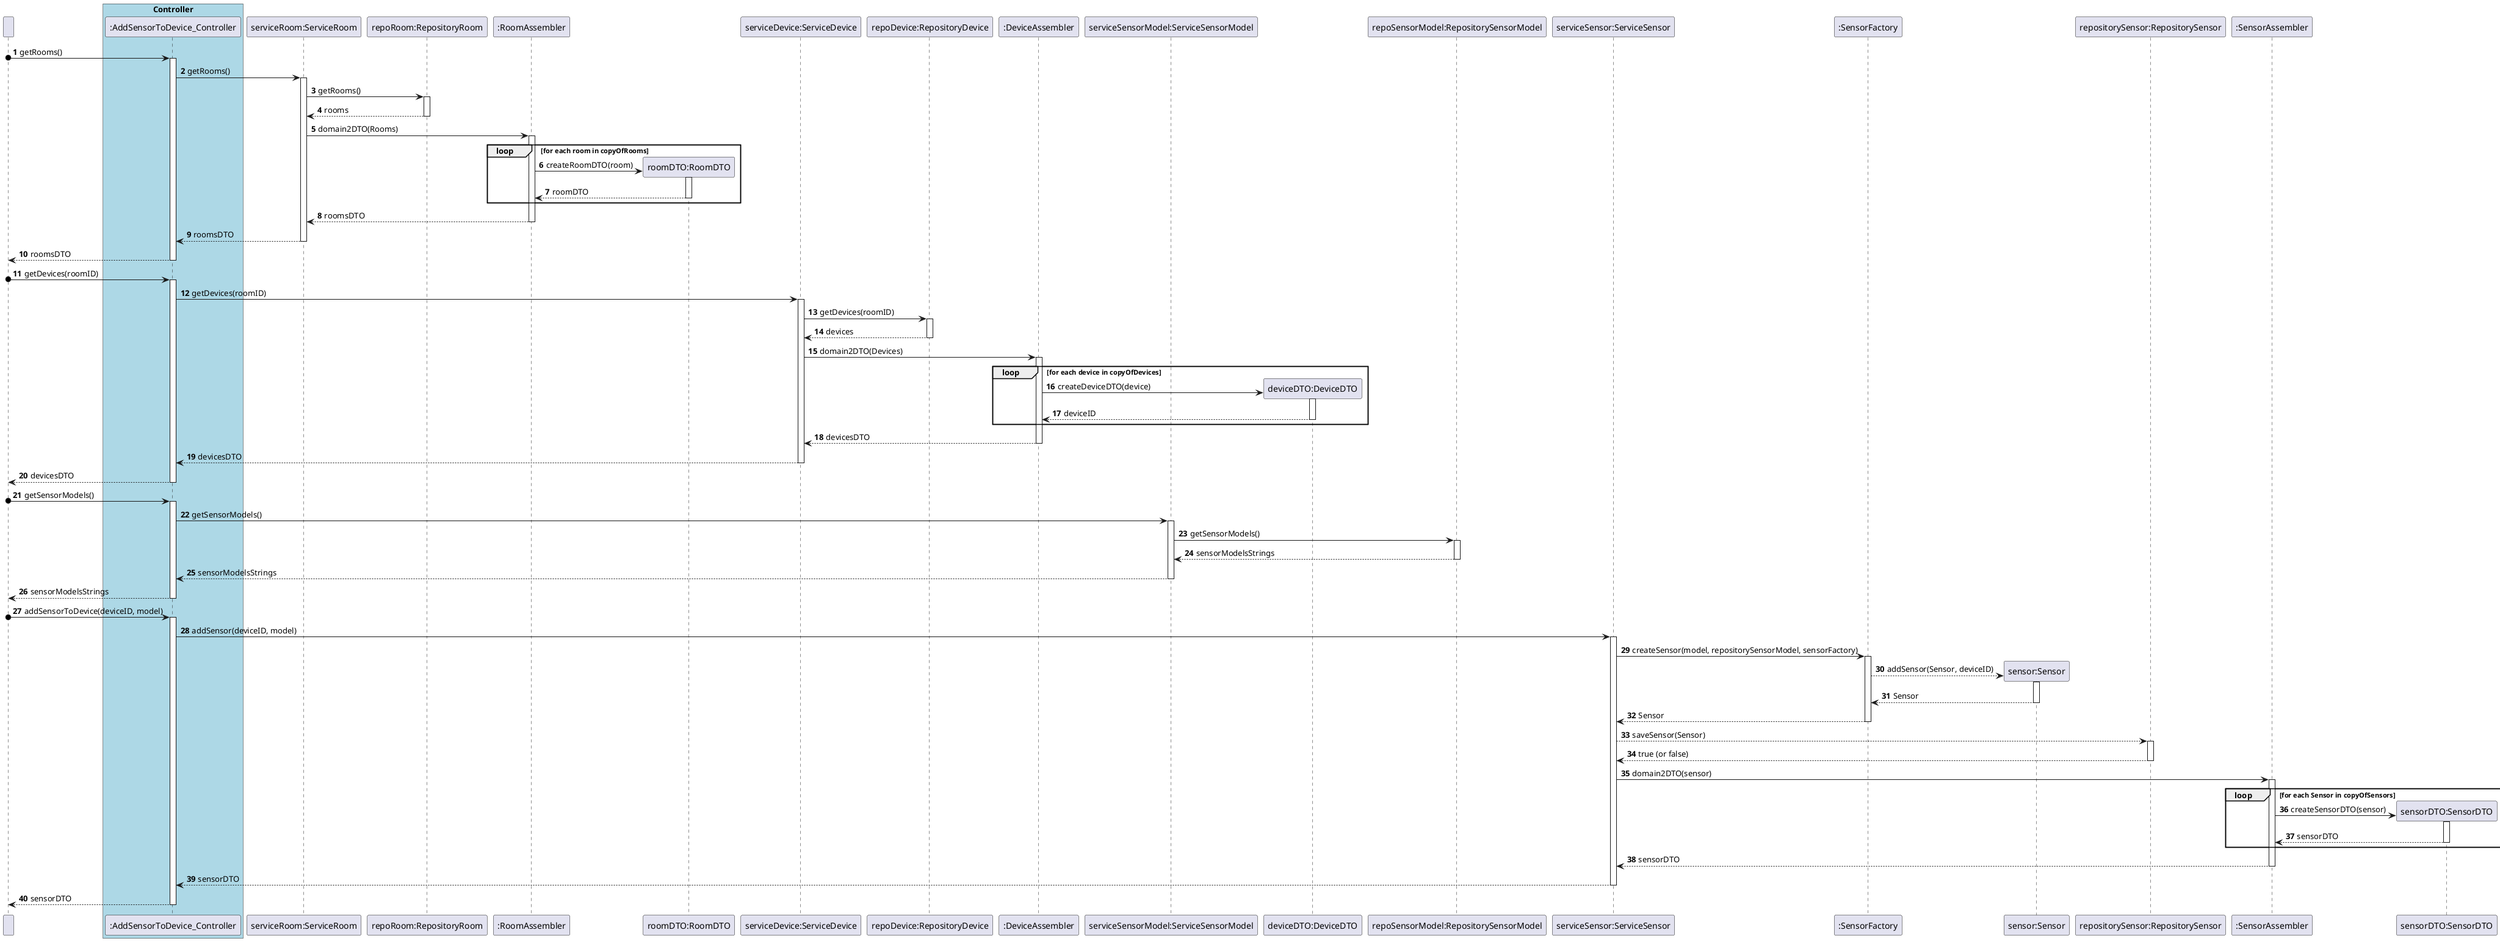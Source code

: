 @startuml

participant " " as User

box "Controller" #LightBlue
participant ":AddSensorToDevice_Controller" as AddSensorToDevice_Controller
end box
participant "serviceRoom:ServiceRoom" as serviceRoom

participant "repoRoom:RepositoryRoom" as RepositoryRoom

participant ":RoomAssembler" as RoomAssembler

participant "roomDTO:RoomDTO" as RoomDTO

participant "serviceDevice:ServiceDevice" as serviceDevice

participant "repoDevice:RepositoryDevice" as RepositoryDevice

participant ":DeviceAssembler" as DeviceAssembler

participant "serviceSensorModel:ServiceSensorModel" as serviceSensorModel

participant "repoSensorModel:RepositorySensorModel" as RepositorySensorModel

participant "deviceDTO:DeviceDTO" as DeviceDTO

participant "repoSensorModel:RepositorySensorModel" as RepositorySensorModel

participant "serviceSensor:ServiceSensor" as serviceSensor

participant ":SensorFactory" as SensorFactory

participant "sensorFactory:SensorFactory" as SensorFactory

participant "sensor:Sensor" as Sensor

participant "repositorySensor:RepositorySensor" as repositorySensor

participant ":SensorAssembler" as SensorAssembler

participant "sensorDTO:SensorDTO" as SensorDTO

autonumber

'----------------------------------------------------'

User o-> AddSensorToDevice_Controller: getRooms()

activate AddSensorToDevice_Controller

AddSensorToDevice_Controller -> serviceRoom: getRooms()

activate serviceRoom

serviceRoom -> RepositoryRoom: getRooms()

activate RepositoryRoom

RepositoryRoom --> serviceRoom: rooms

deactivate RepositoryRoom

serviceRoom -> RoomAssembler: domain2DTO(Rooms)

activate RoomAssembler

loop for each room in copyOfRooms

create RoomDTO
    RoomAssembler -> RoomDTO: createRoomDTO(room)
    activate RoomDTO
    RoomDTO --> RoomAssembler: roomDTO
    deactivate RoomDTO
end

RoomAssembler --> serviceRoom: roomsDTO

deactivate RoomAssembler

serviceRoom --> AddSensorToDevice_Controller: roomsDTO

deactivate serviceRoom

AddSensorToDevice_Controller --> User: roomsDTO

deactivate AddSensorToDevice_Controller

'----------------------------------------------------'

User o-> AddSensorToDevice_Controller: getDevices(roomID)

activate AddSensorToDevice_Controller

AddSensorToDevice_Controller -> serviceDevice: getDevices(roomID)
activate serviceDevice

serviceDevice -> RepositoryDevice: getDevices(roomID)

activate RepositoryDevice

RepositoryDevice --> serviceDevice: devices

deactivate RepositoryDevice

serviceDevice -> DeviceAssembler: domain2DTO(Devices)

activate DeviceAssembler

loop for each device in copyOfDevices

create DeviceDTO
    DeviceAssembler -> DeviceDTO: createDeviceDTO(device)
    activate DeviceDTO
    DeviceDTO --> DeviceAssembler: deviceID
    deactivate DeviceDTO
end

DeviceAssembler --> serviceDevice: devicesDTO

deactivate DeviceAssembler

serviceDevice --> AddSensorToDevice_Controller: devicesDTO

deactivate serviceDevice

AddSensorToDevice_Controller --> User: devicesDTO

deactivate AddSensorToDevice_Controller

'----------------------------------------------------'

User o-> AddSensorToDevice_Controller: getSensorModels()

activate AddSensorToDevice_Controller

AddSensorToDevice_Controller -> serviceSensorModel: getSensorModels()

activate serviceSensorModel

serviceSensorModel -> RepositorySensorModel: getSensorModels()

activate RepositorySensorModel

RepositorySensorModel --> serviceSensorModel: sensorModelsStrings

deactivate RepositorySensorModel

serviceSensorModel --> AddSensorToDevice_Controller: sensorModelsStrings

deactivate serviceSensorModel

AddSensorToDevice_Controller --> User: sensorModelsStrings

deactivate AddSensorToDevice_Controller

'----------------------------------------------------'

User o-> AddSensorToDevice_Controller: addSensorToDevice(deviceID, model)

activate AddSensorToDevice_Controller

AddSensorToDevice_Controller -> serviceSensor: addSensor(deviceID, model)

activate serviceSensor

serviceSensor -> SensorFactory: createSensor(model, repositorySensorModel, sensorFactory)

activate SensorFactory

create Sensor
SensorFactory --> Sensor: addSensor(Sensor, deviceID)
activate Sensor

Sensor --> SensorFactory: Sensor

deactivate Sensor

SensorFactory --> serviceSensor: Sensor

deactivate SensorFactory

serviceSensor --> repositorySensor: saveSensor(Sensor)

activate repositorySensor

repositorySensor --> serviceSensor: true (or false)

deactivate repositorySensor

serviceSensor -> SensorAssembler: domain2DTO(sensor)

activate SensorAssembler

loop for each Sensor in copyOfSensors

create SensorDTO

SensorAssembler -> SensorDTO: createSensorDTO(sensor)

activate SensorDTO

SensorDTO --> SensorAssembler: sensorDTO

deactivate SensorDTO

end

SensorAssembler --> serviceSensor: sensorDTO

deactivate SensorAssembler

serviceSensor --> AddSensorToDevice_Controller: sensorDTO

deactivate serviceSensor

AddSensorToDevice_Controller --> User: sensorDTO

deactivate AddSensorToDevice_Controller

@enduml
